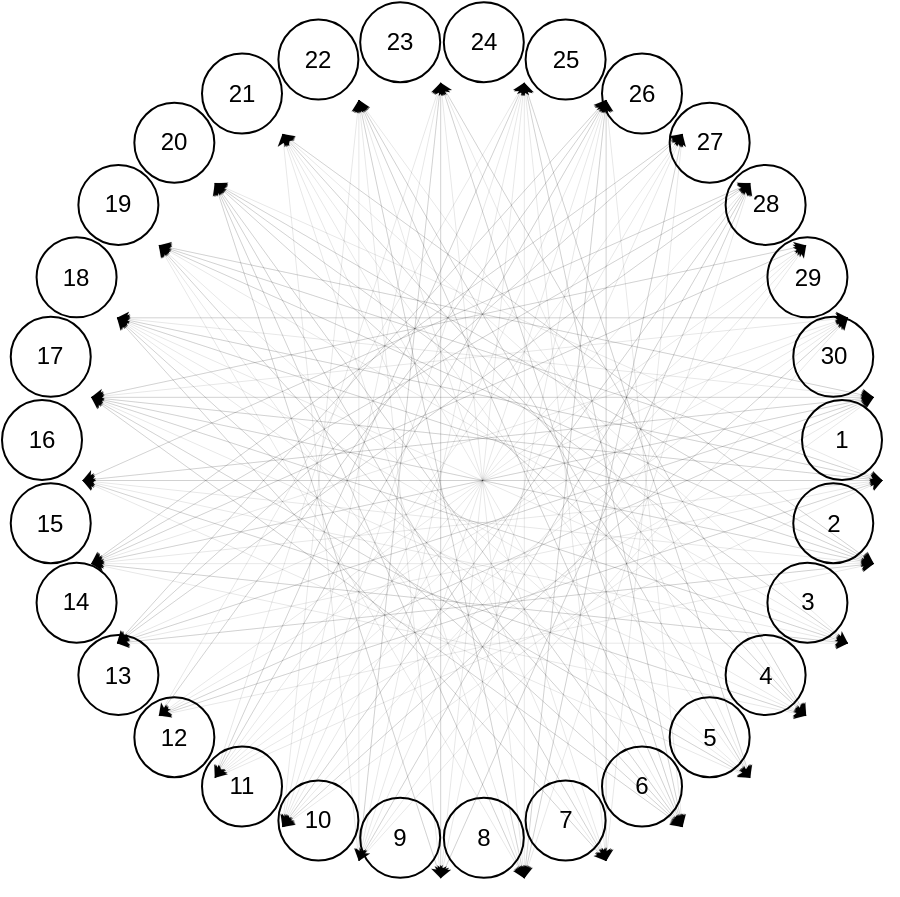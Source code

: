 <mxfile version="21.6.8" type="github">
  <diagram id="G4P6LVn_tdNzB0rgpYjd" name="第 2 页">
    <mxGraphModel dx="1434" dy="678" grid="1" gridSize="10" guides="1" tooltips="1" connect="1" arrows="1" fold="1" page="1" pageScale="1" pageWidth="827" pageHeight="1169" math="0" shadow="0">
      <root>
        <mxCell id="0" />
        <mxCell id="1" parent="0" />
        <mxCell id="_AEby4im_TMSWhvR3xSp-1" value="" style="group" parent="1" vertex="1" connectable="0">
          <mxGeometry x="30" y="31.096" width="440" height="437.809" as="geometry" />
        </mxCell>
        <mxCell id="G0SLlKrIvwMYq-acm65V-2" value="1" style="ellipse;whiteSpace=wrap;html=1;aspect=fixed;" parent="_AEby4im_TMSWhvR3xSp-1" vertex="1">
          <mxGeometry x="400" y="198.904" width="40" height="40" as="geometry" />
        </mxCell>
        <mxCell id="G0SLlKrIvwMYq-acm65V-3" value="2" style="ellipse;whiteSpace=wrap;html=1;aspect=fixed;" parent="_AEby4im_TMSWhvR3xSp-1" vertex="1">
          <mxGeometry x="395.63" y="240.487" width="40" height="40" as="geometry" />
        </mxCell>
        <mxCell id="G0SLlKrIvwMYq-acm65V-4" value="3" style="ellipse;whiteSpace=wrap;html=1;aspect=fixed;" parent="_AEby4im_TMSWhvR3xSp-1" vertex="1">
          <mxGeometry x="382.709" y="280.252" width="40" height="40" as="geometry" />
        </mxCell>
        <mxCell id="G0SLlKrIvwMYq-acm65V-5" value="4" style="ellipse;whiteSpace=wrap;html=1;aspect=fixed;" parent="_AEby4im_TMSWhvR3xSp-1" vertex="1">
          <mxGeometry x="361.803" y="316.461" width="40" height="40" as="geometry" />
        </mxCell>
        <mxCell id="G0SLlKrIvwMYq-acm65V-6" value="5" style="ellipse;whiteSpace=wrap;html=1;aspect=fixed;" parent="_AEby4im_TMSWhvR3xSp-1" vertex="1">
          <mxGeometry x="333.826" y="347.533" width="40" height="40" as="geometry" />
        </mxCell>
        <mxCell id="G0SLlKrIvwMYq-acm65V-7" value="6" style="ellipse;whiteSpace=wrap;html=1;aspect=fixed;" parent="_AEby4im_TMSWhvR3xSp-1" vertex="1">
          <mxGeometry x="300" y="372.109" width="40" height="40" as="geometry" />
        </mxCell>
        <mxCell id="G0SLlKrIvwMYq-acm65V-8" value="7" style="ellipse;whiteSpace=wrap;html=1;aspect=fixed;" parent="_AEby4im_TMSWhvR3xSp-1" vertex="1">
          <mxGeometry x="261.803" y="389.116" width="40" height="40" as="geometry" />
        </mxCell>
        <mxCell id="G0SLlKrIvwMYq-acm65V-9" value="8" style="ellipse;whiteSpace=wrap;html=1;aspect=fixed;" parent="_AEby4im_TMSWhvR3xSp-1" vertex="1">
          <mxGeometry x="220.906" y="397.809" width="40" height="40" as="geometry" />
        </mxCell>
        <mxCell id="G0SLlKrIvwMYq-acm65V-10" value="9" style="ellipse;whiteSpace=wrap;html=1;aspect=fixed;" parent="_AEby4im_TMSWhvR3xSp-1" vertex="1">
          <mxGeometry x="179.094" y="397.809" width="40" height="40" as="geometry" />
        </mxCell>
        <mxCell id="G0SLlKrIvwMYq-acm65V-11" value="10" style="ellipse;whiteSpace=wrap;html=1;aspect=fixed;" parent="_AEby4im_TMSWhvR3xSp-1" vertex="1">
          <mxGeometry x="138.197" y="389.116" width="40" height="40" as="geometry" />
        </mxCell>
        <mxCell id="G0SLlKrIvwMYq-acm65V-12" value="11" style="ellipse;whiteSpace=wrap;html=1;aspect=fixed;" parent="_AEby4im_TMSWhvR3xSp-1" vertex="1">
          <mxGeometry x="100.0" y="372.109" width="40" height="40" as="geometry" />
        </mxCell>
        <mxCell id="G0SLlKrIvwMYq-acm65V-13" value="12" style="ellipse;whiteSpace=wrap;html=1;aspect=fixed;" parent="_AEby4im_TMSWhvR3xSp-1" vertex="1">
          <mxGeometry x="66.174" y="347.533" width="40" height="40" as="geometry" />
        </mxCell>
        <mxCell id="G0SLlKrIvwMYq-acm65V-14" value="13" style="ellipse;whiteSpace=wrap;html=1;aspect=fixed;" parent="_AEby4im_TMSWhvR3xSp-1" vertex="1">
          <mxGeometry x="38.197" y="316.461" width="40" height="40" as="geometry" />
        </mxCell>
        <mxCell id="G0SLlKrIvwMYq-acm65V-15" value="14" style="ellipse;whiteSpace=wrap;html=1;aspect=fixed;" parent="_AEby4im_TMSWhvR3xSp-1" vertex="1">
          <mxGeometry x="17.291" y="280.252" width="40" height="40" as="geometry" />
        </mxCell>
        <mxCell id="G0SLlKrIvwMYq-acm65V-16" value="15" style="ellipse;whiteSpace=wrap;html=1;aspect=fixed;" parent="_AEby4im_TMSWhvR3xSp-1" vertex="1">
          <mxGeometry x="4.37" y="240.487" width="40" height="40" as="geometry" />
        </mxCell>
        <mxCell id="G0SLlKrIvwMYq-acm65V-17" value="16" style="ellipse;whiteSpace=wrap;html=1;aspect=fixed;" parent="_AEby4im_TMSWhvR3xSp-1" vertex="1">
          <mxGeometry y="198.904" width="40" height="40" as="geometry" />
        </mxCell>
        <mxCell id="G0SLlKrIvwMYq-acm65V-18" value="17" style="ellipse;whiteSpace=wrap;html=1;aspect=fixed;" parent="_AEby4im_TMSWhvR3xSp-1" vertex="1">
          <mxGeometry x="4.37" y="157.322" width="40" height="40" as="geometry" />
        </mxCell>
        <mxCell id="G0SLlKrIvwMYq-acm65V-19" value="18" style="ellipse;whiteSpace=wrap;html=1;aspect=fixed;" parent="_AEby4im_TMSWhvR3xSp-1" vertex="1">
          <mxGeometry x="17.291" y="117.557" width="40" height="40" as="geometry" />
        </mxCell>
        <mxCell id="G0SLlKrIvwMYq-acm65V-20" value="19" style="ellipse;whiteSpace=wrap;html=1;aspect=fixed;" parent="_AEby4im_TMSWhvR3xSp-1" vertex="1">
          <mxGeometry x="38.197" y="81.347" width="40" height="40" as="geometry" />
        </mxCell>
        <mxCell id="G0SLlKrIvwMYq-acm65V-21" value="20" style="ellipse;whiteSpace=wrap;html=1;aspect=fixed;" parent="_AEby4im_TMSWhvR3xSp-1" vertex="1">
          <mxGeometry x="66.174" y="50.275" width="40" height="40" as="geometry" />
        </mxCell>
        <mxCell id="G0SLlKrIvwMYq-acm65V-22" value="21" style="ellipse;whiteSpace=wrap;html=1;aspect=fixed;" parent="_AEby4im_TMSWhvR3xSp-1" vertex="1">
          <mxGeometry x="100.0" y="25.699" width="40" height="40" as="geometry" />
        </mxCell>
        <mxCell id="G0SLlKrIvwMYq-acm65V-23" value="22" style="ellipse;whiteSpace=wrap;html=1;aspect=fixed;" parent="_AEby4im_TMSWhvR3xSp-1" vertex="1">
          <mxGeometry x="138.197" y="8.693" width="40" height="40" as="geometry" />
        </mxCell>
        <mxCell id="G0SLlKrIvwMYq-acm65V-24" value="23" style="ellipse;whiteSpace=wrap;html=1;aspect=fixed;" parent="_AEby4im_TMSWhvR3xSp-1" vertex="1">
          <mxGeometry x="179.094" width="40" height="40" as="geometry" />
        </mxCell>
        <mxCell id="G0SLlKrIvwMYq-acm65V-25" value="24" style="ellipse;whiteSpace=wrap;html=1;aspect=fixed;" parent="_AEby4im_TMSWhvR3xSp-1" vertex="1">
          <mxGeometry x="220.906" width="40" height="40" as="geometry" />
        </mxCell>
        <mxCell id="G0SLlKrIvwMYq-acm65V-26" value="25" style="ellipse;whiteSpace=wrap;html=1;aspect=fixed;" parent="_AEby4im_TMSWhvR3xSp-1" vertex="1">
          <mxGeometry x="261.803" y="8.693" width="40" height="40" as="geometry" />
        </mxCell>
        <mxCell id="G0SLlKrIvwMYq-acm65V-27" value="26" style="ellipse;whiteSpace=wrap;html=1;aspect=fixed;" parent="_AEby4im_TMSWhvR3xSp-1" vertex="1">
          <mxGeometry x="300" y="25.699" width="40" height="40" as="geometry" />
        </mxCell>
        <mxCell id="G0SLlKrIvwMYq-acm65V-28" value="27" style="ellipse;whiteSpace=wrap;html=1;aspect=fixed;" parent="_AEby4im_TMSWhvR3xSp-1" vertex="1">
          <mxGeometry x="333.826" y="50.275" width="40" height="40" as="geometry" />
        </mxCell>
        <mxCell id="G0SLlKrIvwMYq-acm65V-29" value="28" style="ellipse;whiteSpace=wrap;html=1;aspect=fixed;" parent="_AEby4im_TMSWhvR3xSp-1" vertex="1">
          <mxGeometry x="361.803" y="81.347" width="40" height="40" as="geometry" />
        </mxCell>
        <mxCell id="G0SLlKrIvwMYq-acm65V-30" value="29" style="ellipse;whiteSpace=wrap;html=1;aspect=fixed;" parent="_AEby4im_TMSWhvR3xSp-1" vertex="1">
          <mxGeometry x="382.709" y="117.557" width="40" height="40" as="geometry" />
        </mxCell>
        <mxCell id="G0SLlKrIvwMYq-acm65V-31" value="30" style="ellipse;whiteSpace=wrap;html=1;aspect=fixed;" parent="_AEby4im_TMSWhvR3xSp-1" vertex="1">
          <mxGeometry x="395.63" y="157.322" width="40" height="40" as="geometry" />
        </mxCell>
    
    <mxCell id="VBgXbtqYkseOgTcg2eTX-2" value="" style="endArrow=classic;html=1;rounded=0;strokeWidth=0;" edge="1" parent="1">
        <mxGeometry width="50" height="50" relative="1" as="geometry">
            <mxPoint x="470.0" y="270.0" as="sourcePoint" />
            <mxPoint x="70.0" y="270.0" as="targetPoint" />
        </mxGeometry>
    </mxCell>
    
    <mxCell id="VBgXbtqYkseOgTcg2eTX-3" value="" style="endArrow=classic;html=1;rounded=0;strokeWidth=0;" edge="1" parent="1">
        <mxGeometry width="50" height="50" relative="1" as="geometry">
            <mxPoint x="470.0" y="270.0" as="sourcePoint" />
            <mxPoint x="74.37" y="228.418" as="targetPoint" />
        </mxGeometry>
    </mxCell>
    
    <mxCell id="VBgXbtqYkseOgTcg2eTX-4" value="" style="endArrow=classic;html=1;rounded=0;strokeWidth=0;" edge="1" parent="1">
        <mxGeometry width="50" height="50" relative="1" as="geometry">
            <mxPoint x="470.0" y="270.0" as="sourcePoint" />
            <mxPoint x="74.37" y="311.582" as="targetPoint" />
        </mxGeometry>
    </mxCell>
    
    <mxCell id="VBgXbtqYkseOgTcg2eTX-5" value="" style="endArrow=classic;html=1;rounded=0;strokeWidth=0;" edge="1" parent="1">
        <mxGeometry width="50" height="50" relative="1" as="geometry">
            <mxPoint x="470.0" y="270.0" as="sourcePoint" />
            <mxPoint x="87.291" y="188.653" as="targetPoint" />
        </mxGeometry>
    </mxCell>
    
    <mxCell id="VBgXbtqYkseOgTcg2eTX-6" value="" style="endArrow=classic;html=1;rounded=0;strokeWidth=0;" edge="1" parent="1">
        <mxGeometry width="50" height="50" relative="1" as="geometry">
            <mxPoint x="470.0" y="270.0" as="sourcePoint" />
            <mxPoint x="87.291" y="351.347" as="targetPoint" />
        </mxGeometry>
    </mxCell>
    
    <mxCell id="VBgXbtqYkseOgTcg2eTX-7" value="" style="endArrow=classic;html=1;rounded=0;strokeWidth=0;" edge="1" parent="1">
        <mxGeometry width="50" height="50" relative="1" as="geometry">
            <mxPoint x="470.0" y="270.0" as="sourcePoint" />
            <mxPoint x="108.197" y="152.443" as="targetPoint" />
        </mxGeometry>
    </mxCell>
    
    <mxCell id="VBgXbtqYkseOgTcg2eTX-8" value="" style="endArrow=classic;html=1;rounded=0;strokeWidth=0;" edge="1" parent="1">
        <mxGeometry width="50" height="50" relative="1" as="geometry">
            <mxPoint x="470.0" y="270.0" as="sourcePoint" />
            <mxPoint x="108.197" y="387.557" as="targetPoint" />
        </mxGeometry>
    </mxCell>
    
    <mxCell id="VBgXbtqYkseOgTcg2eTX-9" value="" style="endArrow=classic;html=1;rounded=0;strokeWidth=0;" edge="1" parent="1">
        <mxGeometry width="50" height="50" relative="1" as="geometry">
            <mxPoint x="470.0" y="270.0" as="sourcePoint" />
            <mxPoint x="136.174" y="121.371" as="targetPoint" />
        </mxGeometry>
    </mxCell>
    
    <mxCell id="VBgXbtqYkseOgTcg2eTX-10" value="" style="endArrow=classic;html=1;rounded=0;strokeWidth=0;" edge="1" parent="1">
        <mxGeometry width="50" height="50" relative="1" as="geometry">
            <mxPoint x="465.63" y="311.582" as="sourcePoint" />
            <mxPoint x="74.37" y="228.418" as="targetPoint" />
        </mxGeometry>
    </mxCell>
    
    <mxCell id="VBgXbtqYkseOgTcg2eTX-11" value="" style="endArrow=classic;html=1;rounded=0;strokeWidth=0;" edge="1" parent="1">
        <mxGeometry width="50" height="50" relative="1" as="geometry">
            <mxPoint x="465.63" y="311.582" as="sourcePoint" />
            <mxPoint x="87.291" y="188.653" as="targetPoint" />
        </mxGeometry>
    </mxCell>
    
    <mxCell id="VBgXbtqYkseOgTcg2eTX-12" value="" style="endArrow=classic;html=1;rounded=0;strokeWidth=0;" edge="1" parent="1">
        <mxGeometry width="50" height="50" relative="1" as="geometry">
            <mxPoint x="465.63" y="311.582" as="sourcePoint" />
            <mxPoint x="70.0" y="270.0" as="targetPoint" />
        </mxGeometry>
    </mxCell>
    
    <mxCell id="VBgXbtqYkseOgTcg2eTX-13" value="" style="endArrow=classic;html=1;rounded=0;strokeWidth=0;" edge="1" parent="1">
        <mxGeometry width="50" height="50" relative="1" as="geometry">
            <mxPoint x="465.63" y="311.582" as="sourcePoint" />
            <mxPoint x="108.197" y="152.443" as="targetPoint" />
        </mxGeometry>
    </mxCell>
    
    <mxCell id="VBgXbtqYkseOgTcg2eTX-14" value="" style="endArrow=classic;html=1;rounded=0;strokeWidth=0;" edge="1" parent="1">
        <mxGeometry width="50" height="50" relative="1" as="geometry">
            <mxPoint x="465.63" y="311.582" as="sourcePoint" />
            <mxPoint x="136.174" y="121.371" as="targetPoint" />
        </mxGeometry>
    </mxCell>
    
    <mxCell id="VBgXbtqYkseOgTcg2eTX-15" value="" style="endArrow=classic;html=1;rounded=0;strokeWidth=0;" edge="1" parent="1">
        <mxGeometry width="50" height="50" relative="1" as="geometry">
            <mxPoint x="465.63" y="311.582" as="sourcePoint" />
            <mxPoint x="87.291" y="351.347" as="targetPoint" />
        </mxGeometry>
    </mxCell>
    
    <mxCell id="VBgXbtqYkseOgTcg2eTX-16" value="" style="endArrow=classic;html=1;rounded=0;strokeWidth=0;" edge="1" parent="1">
        <mxGeometry width="50" height="50" relative="1" as="geometry">
            <mxPoint x="465.63" y="311.582" as="sourcePoint" />
            <mxPoint x="170.0" y="96.795" as="targetPoint" />
        </mxGeometry>
    </mxCell>
    
    <mxCell id="VBgXbtqYkseOgTcg2eTX-17" value="" style="endArrow=classic;html=1;rounded=0;strokeWidth=0;" edge="1" parent="1">
        <mxGeometry width="50" height="50" relative="1" as="geometry">
            <mxPoint x="452.709" y="351.347" as="sourcePoint" />
            <mxPoint x="87.291" y="188.653" as="targetPoint" />
        </mxGeometry>
    </mxCell>
    
    <mxCell id="VBgXbtqYkseOgTcg2eTX-18" value="" style="endArrow=classic;html=1;rounded=0;strokeWidth=0;" edge="1" parent="1">
        <mxGeometry width="50" height="50" relative="1" as="geometry">
            <mxPoint x="452.709" y="351.347" as="sourcePoint" />
            <mxPoint x="108.197" y="152.443" as="targetPoint" />
        </mxGeometry>
    </mxCell>
    
    <mxCell id="VBgXbtqYkseOgTcg2eTX-19" value="" style="endArrow=classic;html=1;rounded=0;strokeWidth=0;" edge="1" parent="1">
        <mxGeometry width="50" height="50" relative="1" as="geometry">
            <mxPoint x="452.709" y="351.347" as="sourcePoint" />
            <mxPoint x="74.37" y="228.418" as="targetPoint" />
        </mxGeometry>
    </mxCell>
    
    <mxCell id="VBgXbtqYkseOgTcg2eTX-20" value="" style="endArrow=classic;html=1;rounded=0;strokeWidth=0;" edge="1" parent="1">
        <mxGeometry width="50" height="50" relative="1" as="geometry">
            <mxPoint x="452.709" y="351.347" as="sourcePoint" />
            <mxPoint x="136.174" y="121.371" as="targetPoint" />
        </mxGeometry>
    </mxCell>
    
    <mxCell id="VBgXbtqYkseOgTcg2eTX-21" value="" style="endArrow=classic;html=1;rounded=0;strokeWidth=0;" edge="1" parent="1">
        <mxGeometry width="50" height="50" relative="1" as="geometry">
            <mxPoint x="452.709" y="351.347" as="sourcePoint" />
            <mxPoint x="170.0" y="96.795" as="targetPoint" />
        </mxGeometry>
    </mxCell>
    
    <mxCell id="VBgXbtqYkseOgTcg2eTX-22" value="" style="endArrow=classic;html=1;rounded=0;strokeWidth=0;" edge="1" parent="1">
        <mxGeometry width="50" height="50" relative="1" as="geometry">
            <mxPoint x="452.709" y="351.347" as="sourcePoint" />
            <mxPoint x="74.37" y="311.582" as="targetPoint" />
        </mxGeometry>
    </mxCell>
    
    <mxCell id="VBgXbtqYkseOgTcg2eTX-23" value="" style="endArrow=classic;html=1;rounded=0;strokeWidth=0;" edge="1" parent="1">
        <mxGeometry width="50" height="50" relative="1" as="geometry">
            <mxPoint x="431.803" y="387.557" as="sourcePoint" />
            <mxPoint x="136.174" y="121.371" as="targetPoint" />
        </mxGeometry>
    </mxCell>
    
    <mxCell id="VBgXbtqYkseOgTcg2eTX-24" value="" style="endArrow=classic;html=1;rounded=0;strokeWidth=0;" edge="1" parent="1">
        <mxGeometry width="50" height="50" relative="1" as="geometry">
            <mxPoint x="431.803" y="387.557" as="sourcePoint" />
            <mxPoint x="87.291" y="188.653" as="targetPoint" />
        </mxGeometry>
    </mxCell>
    
    <mxCell id="VBgXbtqYkseOgTcg2eTX-25" value="" style="endArrow=classic;html=1;rounded=0;strokeWidth=0;" edge="1" parent="1">
        <mxGeometry width="50" height="50" relative="1" as="geometry">
            <mxPoint x="431.803" y="387.557" as="sourcePoint" />
            <mxPoint x="170.0" y="96.795" as="targetPoint" />
        </mxGeometry>
    </mxCell>
    
    <mxCell id="VBgXbtqYkseOgTcg2eTX-26" value="" style="endArrow=classic;html=1;rounded=0;strokeWidth=0;" edge="1" parent="1">
        <mxGeometry width="50" height="50" relative="1" as="geometry">
            <mxPoint x="431.803" y="387.557" as="sourcePoint" />
            <mxPoint x="70.0" y="270.0" as="targetPoint" />
        </mxGeometry>
    </mxCell>
    
    <mxCell id="VBgXbtqYkseOgTcg2eTX-27" value="" style="endArrow=classic;html=1;rounded=0;strokeWidth=0;" edge="1" parent="1">
        <mxGeometry width="50" height="50" relative="1" as="geometry">
            <mxPoint x="431.803" y="387.557" as="sourcePoint" />
            <mxPoint x="249.094" y="71.096" as="targetPoint" />
        </mxGeometry>
    </mxCell>
    
    <mxCell id="VBgXbtqYkseOgTcg2eTX-28" value="" style="endArrow=classic;html=1;rounded=0;strokeWidth=0;" edge="1" parent="1">
        <mxGeometry width="50" height="50" relative="1" as="geometry">
            <mxPoint x="403.826" y="418.629" as="sourcePoint" />
            <mxPoint x="170.0" y="96.795" as="targetPoint" />
        </mxGeometry>
    </mxCell>
    
    <mxCell id="VBgXbtqYkseOgTcg2eTX-29" value="" style="endArrow=classic;html=1;rounded=0;strokeWidth=0;" edge="1" parent="1">
        <mxGeometry width="50" height="50" relative="1" as="geometry">
            <mxPoint x="403.826" y="418.629" as="sourcePoint" />
            <mxPoint x="108.197" y="152.443" as="targetPoint" />
        </mxGeometry>
    </mxCell>
    
    <mxCell id="VBgXbtqYkseOgTcg2eTX-30" value="" style="endArrow=classic;html=1;rounded=0;strokeWidth=0;" edge="1" parent="1">
        <mxGeometry width="50" height="50" relative="1" as="geometry">
            <mxPoint x="403.826" y="418.629" as="sourcePoint" />
            <mxPoint x="208.197" y="79.789" as="targetPoint" />
        </mxGeometry>
    </mxCell>
    
    <mxCell id="VBgXbtqYkseOgTcg2eTX-31" value="" style="endArrow=classic;html=1;rounded=0;strokeWidth=0;" edge="1" parent="1">
        <mxGeometry width="50" height="50" relative="1" as="geometry">
            <mxPoint x="403.826" y="418.629" as="sourcePoint" />
            <mxPoint x="74.37" y="228.418" as="targetPoint" />
        </mxGeometry>
    </mxCell>
    
    <mxCell id="VBgXbtqYkseOgTcg2eTX-32" value="" style="endArrow=classic;html=1;rounded=0;strokeWidth=0;" edge="1" parent="1">
        <mxGeometry width="50" height="50" relative="1" as="geometry">
            <mxPoint x="403.826" y="418.629" as="sourcePoint" />
            <mxPoint x="290.906" y="71.096" as="targetPoint" />
        </mxGeometry>
    </mxCell>
    
    <mxCell id="VBgXbtqYkseOgTcg2eTX-33" value="" style="endArrow=classic;html=1;rounded=0;strokeWidth=0;" edge="1" parent="1">
        <mxGeometry width="50" height="50" relative="1" as="geometry">
            <mxPoint x="403.826" y="418.629" as="sourcePoint" />
            <mxPoint x="70.0" y="270.0" as="targetPoint" />
        </mxGeometry>
    </mxCell>
    
    <mxCell id="VBgXbtqYkseOgTcg2eTX-34" value="" style="endArrow=classic;html=1;rounded=0;strokeWidth=0;" edge="1" parent="1">
        <mxGeometry width="50" height="50" relative="1" as="geometry">
            <mxPoint x="370.0" y="443.205" as="sourcePoint" />
            <mxPoint x="208.197" y="79.789" as="targetPoint" />
        </mxGeometry>
    </mxCell>
    
    <mxCell id="VBgXbtqYkseOgTcg2eTX-35" value="" style="endArrow=classic;html=1;rounded=0;strokeWidth=0;" edge="1" parent="1">
        <mxGeometry width="50" height="50" relative="1" as="geometry">
            <mxPoint x="370.0" y="443.205" as="sourcePoint" />
            <mxPoint x="136.174" y="121.371" as="targetPoint" />
        </mxGeometry>
    </mxCell>
    
    <mxCell id="VBgXbtqYkseOgTcg2eTX-36" value="" style="endArrow=classic;html=1;rounded=0;strokeWidth=0;" edge="1" parent="1">
        <mxGeometry width="50" height="50" relative="1" as="geometry">
            <mxPoint x="370.0" y="443.205" as="sourcePoint" />
            <mxPoint x="249.094" y="71.096" as="targetPoint" />
        </mxGeometry>
    </mxCell>
    
    <mxCell id="VBgXbtqYkseOgTcg2eTX-37" value="" style="endArrow=classic;html=1;rounded=0;strokeWidth=0;" edge="1" parent="1">
        <mxGeometry width="50" height="50" relative="1" as="geometry">
            <mxPoint x="370.0" y="443.205" as="sourcePoint" />
            <mxPoint x="108.197" y="152.443" as="targetPoint" />
        </mxGeometry>
    </mxCell>
    
    <mxCell id="VBgXbtqYkseOgTcg2eTX-38" value="" style="endArrow=classic;html=1;rounded=0;strokeWidth=0;" edge="1" parent="1">
        <mxGeometry width="50" height="50" relative="1" as="geometry">
            <mxPoint x="370.0" y="443.205" as="sourcePoint" />
            <mxPoint x="290.906" y="71.096" as="targetPoint" />
        </mxGeometry>
    </mxCell>
    
    <mxCell id="VBgXbtqYkseOgTcg2eTX-39" value="" style="endArrow=classic;html=1;rounded=0;strokeWidth=0;" edge="1" parent="1">
        <mxGeometry width="50" height="50" relative="1" as="geometry">
            <mxPoint x="370.0" y="443.205" as="sourcePoint" />
            <mxPoint x="87.291" y="188.653" as="targetPoint" />
        </mxGeometry>
    </mxCell>
    
    <mxCell id="VBgXbtqYkseOgTcg2eTX-40" value="" style="endArrow=classic;html=1;rounded=0;strokeWidth=0;" edge="1" parent="1">
        <mxGeometry width="50" height="50" relative="1" as="geometry">
            <mxPoint x="370.0" y="443.205" as="sourcePoint" />
            <mxPoint x="331.803" y="79.789" as="targetPoint" />
        </mxGeometry>
    </mxCell>
    
    <mxCell id="VBgXbtqYkseOgTcg2eTX-41" value="" style="endArrow=classic;html=1;rounded=0;strokeWidth=0;" edge="1" parent="1">
        <mxGeometry width="50" height="50" relative="1" as="geometry">
            <mxPoint x="370.0" y="443.205" as="sourcePoint" />
            <mxPoint x="74.37" y="228.418" as="targetPoint" />
        </mxGeometry>
    </mxCell>
    
    <mxCell id="VBgXbtqYkseOgTcg2eTX-42" value="" style="endArrow=classic;html=1;rounded=0;strokeWidth=0;" edge="1" parent="1">
        <mxGeometry width="50" height="50" relative="1" as="geometry">
            <mxPoint x="331.803" y="460.211" as="sourcePoint" />
            <mxPoint x="208.197" y="79.789" as="targetPoint" />
        </mxGeometry>
    </mxCell>
    
    <mxCell id="VBgXbtqYkseOgTcg2eTX-43" value="" style="endArrow=classic;html=1;rounded=0;strokeWidth=0;" edge="1" parent="1">
        <mxGeometry width="50" height="50" relative="1" as="geometry">
            <mxPoint x="331.803" y="460.211" as="sourcePoint" />
            <mxPoint x="136.174" y="121.371" as="targetPoint" />
        </mxGeometry>
    </mxCell>
    
    <mxCell id="VBgXbtqYkseOgTcg2eTX-44" value="" style="endArrow=classic;html=1;rounded=0;strokeWidth=0;" edge="1" parent="1">
        <mxGeometry width="50" height="50" relative="1" as="geometry">
            <mxPoint x="331.803" y="460.211" as="sourcePoint" />
            <mxPoint x="331.803" y="79.789" as="targetPoint" />
        </mxGeometry>
    </mxCell>
    
    <mxCell id="VBgXbtqYkseOgTcg2eTX-45" value="" style="endArrow=classic;html=1;rounded=0;strokeWidth=0;" edge="1" parent="1">
        <mxGeometry width="50" height="50" relative="1" as="geometry">
            <mxPoint x="331.803" y="460.211" as="sourcePoint" />
            <mxPoint x="108.197" y="152.443" as="targetPoint" />
        </mxGeometry>
    </mxCell>
    
    <mxCell id="VBgXbtqYkseOgTcg2eTX-46" value="" style="endArrow=classic;html=1;rounded=0;strokeWidth=0;" edge="1" parent="1">
        <mxGeometry width="50" height="50" relative="1" as="geometry">
            <mxPoint x="331.803" y="460.211" as="sourcePoint" />
            <mxPoint x="87.291" y="188.653" as="targetPoint" />
        </mxGeometry>
    </mxCell>
    
    <mxCell id="VBgXbtqYkseOgTcg2eTX-47" value="" style="endArrow=classic;html=1;rounded=0;strokeWidth=0;" edge="1" parent="1">
        <mxGeometry width="50" height="50" relative="1" as="geometry">
            <mxPoint x="290.906" y="468.904" as="sourcePoint" />
            <mxPoint x="208.197" y="79.789" as="targetPoint" />
        </mxGeometry>
    </mxCell>
    
    <mxCell id="VBgXbtqYkseOgTcg2eTX-48" value="" style="endArrow=classic;html=1;rounded=0;strokeWidth=0;" edge="1" parent="1">
        <mxGeometry width="50" height="50" relative="1" as="geometry">
            <mxPoint x="290.906" y="468.904" as="sourcePoint" />
            <mxPoint x="331.803" y="79.789" as="targetPoint" />
        </mxGeometry>
    </mxCell>
    
    <mxCell id="VBgXbtqYkseOgTcg2eTX-49" value="" style="endArrow=classic;html=1;rounded=0;strokeWidth=0;" edge="1" parent="1">
        <mxGeometry width="50" height="50" relative="1" as="geometry">
            <mxPoint x="290.906" y="468.904" as="sourcePoint" />
            <mxPoint x="136.174" y="121.371" as="targetPoint" />
        </mxGeometry>
    </mxCell>
    
    <mxCell id="VBgXbtqYkseOgTcg2eTX-50" value="" style="endArrow=classic;html=1;rounded=0;strokeWidth=0;" edge="1" parent="1">
        <mxGeometry width="50" height="50" relative="1" as="geometry">
            <mxPoint x="290.906" y="468.904" as="sourcePoint" />
            <mxPoint x="370.0" y="96.795" as="targetPoint" />
        </mxGeometry>
    </mxCell>
    
    <mxCell id="VBgXbtqYkseOgTcg2eTX-51" value="" style="endArrow=classic;html=1;rounded=0;strokeWidth=0;" edge="1" parent="1">
        <mxGeometry width="50" height="50" relative="1" as="geometry">
            <mxPoint x="290.906" y="468.904" as="sourcePoint" />
            <mxPoint x="403.826" y="121.371" as="targetPoint" />
        </mxGeometry>
    </mxCell>
    
    <mxCell id="VBgXbtqYkseOgTcg2eTX-52" value="" style="endArrow=classic;html=1;rounded=0;strokeWidth=0;" edge="1" parent="1">
        <mxGeometry width="50" height="50" relative="1" as="geometry">
            <mxPoint x="249.094" y="468.904" as="sourcePoint" />
            <mxPoint x="290.906" y="71.096" as="targetPoint" />
        </mxGeometry>
    </mxCell>
    
    <mxCell id="VBgXbtqYkseOgTcg2eTX-53" value="" style="endArrow=classic;html=1;rounded=0;strokeWidth=0;" edge="1" parent="1">
        <mxGeometry width="50" height="50" relative="1" as="geometry">
            <mxPoint x="249.094" y="468.904" as="sourcePoint" />
            <mxPoint x="249.094" y="71.096" as="targetPoint" />
        </mxGeometry>
    </mxCell>
    
    <mxCell id="VBgXbtqYkseOgTcg2eTX-54" value="" style="endArrow=classic;html=1;rounded=0;strokeWidth=0;" edge="1" parent="1">
        <mxGeometry width="50" height="50" relative="1" as="geometry">
            <mxPoint x="249.094" y="468.904" as="sourcePoint" />
            <mxPoint x="208.197" y="79.789" as="targetPoint" />
        </mxGeometry>
    </mxCell>
    
    <mxCell id="VBgXbtqYkseOgTcg2eTX-55" value="" style="endArrow=classic;html=1;rounded=0;strokeWidth=0;" edge="1" parent="1">
        <mxGeometry width="50" height="50" relative="1" as="geometry">
            <mxPoint x="249.094" y="468.904" as="sourcePoint" />
            <mxPoint x="403.826" y="121.371" as="targetPoint" />
        </mxGeometry>
    </mxCell>
    
    <mxCell id="VBgXbtqYkseOgTcg2eTX-56" value="" style="endArrow=classic;html=1;rounded=0;strokeWidth=0;" edge="1" parent="1">
        <mxGeometry width="50" height="50" relative="1" as="geometry">
            <mxPoint x="249.094" y="468.904" as="sourcePoint" />
            <mxPoint x="136.174" y="121.371" as="targetPoint" />
        </mxGeometry>
    </mxCell>
    
    <mxCell id="VBgXbtqYkseOgTcg2eTX-57" value="" style="endArrow=classic;html=1;rounded=0;strokeWidth=0;" edge="1" parent="1">
        <mxGeometry width="50" height="50" relative="1" as="geometry">
            <mxPoint x="208.197" y="460.211" as="sourcePoint" />
            <mxPoint x="331.803" y="79.789" as="targetPoint" />
        </mxGeometry>
    </mxCell>
    
    <mxCell id="VBgXbtqYkseOgTcg2eTX-58" value="" style="endArrow=classic;html=1;rounded=0;strokeWidth=0;" edge="1" parent="1">
        <mxGeometry width="50" height="50" relative="1" as="geometry">
            <mxPoint x="208.197" y="460.211" as="sourcePoint" />
            <mxPoint x="370.0" y="96.795" as="targetPoint" />
        </mxGeometry>
    </mxCell>
    
    <mxCell id="VBgXbtqYkseOgTcg2eTX-59" value="" style="endArrow=classic;html=1;rounded=0;strokeWidth=0;" edge="1" parent="1">
        <mxGeometry width="50" height="50" relative="1" as="geometry">
            <mxPoint x="208.197" y="460.211" as="sourcePoint" />
            <mxPoint x="249.094" y="71.096" as="targetPoint" />
        </mxGeometry>
    </mxCell>
    
    <mxCell id="VBgXbtqYkseOgTcg2eTX-60" value="" style="endArrow=classic;html=1;rounded=0;strokeWidth=0;" edge="1" parent="1">
        <mxGeometry width="50" height="50" relative="1" as="geometry">
            <mxPoint x="208.197" y="460.211" as="sourcePoint" />
            <mxPoint x="403.826" y="121.371" as="targetPoint" />
        </mxGeometry>
    </mxCell>
    
    <mxCell id="VBgXbtqYkseOgTcg2eTX-61" value="" style="endArrow=classic;html=1;rounded=0;strokeWidth=0;" edge="1" parent="1">
        <mxGeometry width="50" height="50" relative="1" as="geometry">
            <mxPoint x="208.197" y="460.211" as="sourcePoint" />
            <mxPoint x="431.803" y="152.443" as="targetPoint" />
        </mxGeometry>
    </mxCell>
    
    <mxCell id="VBgXbtqYkseOgTcg2eTX-62" value="" style="endArrow=classic;html=1;rounded=0;strokeWidth=0;" edge="1" parent="1">
        <mxGeometry width="50" height="50" relative="1" as="geometry">
            <mxPoint x="208.197" y="460.211" as="sourcePoint" />
            <mxPoint x="208.197" y="79.789" as="targetPoint" />
        </mxGeometry>
    </mxCell>
    
    <mxCell id="VBgXbtqYkseOgTcg2eTX-63" value="" style="endArrow=classic;html=1;rounded=0;strokeWidth=0;" edge="1" parent="1">
        <mxGeometry width="50" height="50" relative="1" as="geometry">
            <mxPoint x="208.197" y="460.211" as="sourcePoint" />
            <mxPoint x="452.709" y="188.653" as="targetPoint" />
        </mxGeometry>
    </mxCell>
    
    <mxCell id="VBgXbtqYkseOgTcg2eTX-64" value="" style="endArrow=classic;html=1;rounded=0;strokeWidth=0;" edge="1" parent="1">
        <mxGeometry width="50" height="50" relative="1" as="geometry">
            <mxPoint x="208.197" y="460.211" as="sourcePoint" />
            <mxPoint x="170.0" y="96.795" as="targetPoint" />
        </mxGeometry>
    </mxCell>
    
    <mxCell id="VBgXbtqYkseOgTcg2eTX-65" value="" style="endArrow=classic;html=1;rounded=0;strokeWidth=0;" edge="1" parent="1">
        <mxGeometry width="50" height="50" relative="1" as="geometry">
            <mxPoint x="170.0" y="443.205" as="sourcePoint" />
            <mxPoint x="370.0" y="96.795" as="targetPoint" />
        </mxGeometry>
    </mxCell>
    
    <mxCell id="VBgXbtqYkseOgTcg2eTX-66" value="" style="endArrow=classic;html=1;rounded=0;strokeWidth=0;" edge="1" parent="1">
        <mxGeometry width="50" height="50" relative="1" as="geometry">
            <mxPoint x="170.0" y="443.205" as="sourcePoint" />
            <mxPoint x="403.826" y="121.371" as="targetPoint" />
        </mxGeometry>
    </mxCell>
    
    <mxCell id="VBgXbtqYkseOgTcg2eTX-67" value="" style="endArrow=classic;html=1;rounded=0;strokeWidth=0;" edge="1" parent="1">
        <mxGeometry width="50" height="50" relative="1" as="geometry">
            <mxPoint x="170.0" y="443.205" as="sourcePoint" />
            <mxPoint x="452.709" y="188.653" as="targetPoint" />
        </mxGeometry>
    </mxCell>
    
    <mxCell id="VBgXbtqYkseOgTcg2eTX-68" value="" style="endArrow=classic;html=1;rounded=0;strokeWidth=0;" edge="1" parent="1">
        <mxGeometry width="50" height="50" relative="1" as="geometry">
            <mxPoint x="170.0" y="443.205" as="sourcePoint" />
            <mxPoint x="249.094" y="71.096" as="targetPoint" />
        </mxGeometry>
    </mxCell>
    
    <mxCell id="VBgXbtqYkseOgTcg2eTX-69" value="" style="endArrow=classic;html=1;rounded=0;strokeWidth=0;" edge="1" parent="1">
        <mxGeometry width="50" height="50" relative="1" as="geometry">
            <mxPoint x="170.0" y="443.205" as="sourcePoint" />
            <mxPoint x="208.197" y="79.789" as="targetPoint" />
        </mxGeometry>
    </mxCell>
    
    <mxCell id="VBgXbtqYkseOgTcg2eTX-70" value="" style="endArrow=classic;html=1;rounded=0;strokeWidth=0;" edge="1" parent="1">
        <mxGeometry width="50" height="50" relative="1" as="geometry">
            <mxPoint x="136.174" y="418.629" as="sourcePoint" />
            <mxPoint x="370.0" y="96.795" as="targetPoint" />
        </mxGeometry>
    </mxCell>
    
    <mxCell id="VBgXbtqYkseOgTcg2eTX-71" value="" style="endArrow=classic;html=1;rounded=0;strokeWidth=0;" edge="1" parent="1">
        <mxGeometry width="50" height="50" relative="1" as="geometry">
            <mxPoint x="136.174" y="418.629" as="sourcePoint" />
            <mxPoint x="452.709" y="188.653" as="targetPoint" />
        </mxGeometry>
    </mxCell>
    
    <mxCell id="VBgXbtqYkseOgTcg2eTX-72" value="" style="endArrow=classic;html=1;rounded=0;strokeWidth=0;" edge="1" parent="1">
        <mxGeometry width="50" height="50" relative="1" as="geometry">
            <mxPoint x="136.174" y="418.629" as="sourcePoint" />
            <mxPoint x="331.803" y="79.789" as="targetPoint" />
        </mxGeometry>
    </mxCell>
    
    <mxCell id="VBgXbtqYkseOgTcg2eTX-73" value="" style="endArrow=classic;html=1;rounded=0;strokeWidth=0;" edge="1" parent="1">
        <mxGeometry width="50" height="50" relative="1" as="geometry">
            <mxPoint x="136.174" y="418.629" as="sourcePoint" />
            <mxPoint x="290.906" y="71.096" as="targetPoint" />
        </mxGeometry>
    </mxCell>
    
    <mxCell id="VBgXbtqYkseOgTcg2eTX-74" value="" style="endArrow=classic;html=1;rounded=0;strokeWidth=0;" edge="1" parent="1">
        <mxGeometry width="50" height="50" relative="1" as="geometry">
            <mxPoint x="136.174" y="418.629" as="sourcePoint" />
            <mxPoint x="465.63" y="228.418" as="targetPoint" />
        </mxGeometry>
    </mxCell>
    
    <mxCell id="VBgXbtqYkseOgTcg2eTX-75" value="" style="endArrow=classic;html=1;rounded=0;strokeWidth=0;" edge="1" parent="1">
        <mxGeometry width="50" height="50" relative="1" as="geometry">
            <mxPoint x="136.174" y="418.629" as="sourcePoint" />
            <mxPoint x="249.094" y="71.096" as="targetPoint" />
        </mxGeometry>
    </mxCell>
    
    <mxCell id="VBgXbtqYkseOgTcg2eTX-76" value="" style="endArrow=classic;html=1;rounded=0;strokeWidth=0;" edge="1" parent="1">
        <mxGeometry width="50" height="50" relative="1" as="geometry">
            <mxPoint x="136.174" y="418.629" as="sourcePoint" />
            <mxPoint x="470.0" y="270.0" as="targetPoint" />
        </mxGeometry>
    </mxCell>
    
    <mxCell id="VBgXbtqYkseOgTcg2eTX-77" value="" style="endArrow=classic;html=1;rounded=0;strokeWidth=0;" edge="1" parent="1">
        <mxGeometry width="50" height="50" relative="1" as="geometry">
            <mxPoint x="108.197" y="387.557" as="sourcePoint" />
            <mxPoint x="431.803" y="152.443" as="targetPoint" />
        </mxGeometry>
    </mxCell>
    
    <mxCell id="VBgXbtqYkseOgTcg2eTX-78" value="" style="endArrow=classic;html=1;rounded=0;strokeWidth=0;" edge="1" parent="1">
        <mxGeometry width="50" height="50" relative="1" as="geometry">
            <mxPoint x="108.197" y="387.557" as="sourcePoint" />
            <mxPoint x="465.63" y="228.418" as="targetPoint" />
        </mxGeometry>
    </mxCell>
    
    <mxCell id="VBgXbtqYkseOgTcg2eTX-79" value="" style="endArrow=classic;html=1;rounded=0;strokeWidth=0;" edge="1" parent="1">
        <mxGeometry width="50" height="50" relative="1" as="geometry">
            <mxPoint x="108.197" y="387.557" as="sourcePoint" />
            <mxPoint x="331.803" y="79.789" as="targetPoint" />
        </mxGeometry>
    </mxCell>
    
    <mxCell id="VBgXbtqYkseOgTcg2eTX-80" value="" style="endArrow=classic;html=1;rounded=0;strokeWidth=0;" edge="1" parent="1">
        <mxGeometry width="50" height="50" relative="1" as="geometry">
            <mxPoint x="108.197" y="387.557" as="sourcePoint" />
            <mxPoint x="470.0" y="270.0" as="targetPoint" />
        </mxGeometry>
    </mxCell>
    
    <mxCell id="VBgXbtqYkseOgTcg2eTX-81" value="" style="endArrow=classic;html=1;rounded=0;strokeWidth=0;" edge="1" parent="1">
        <mxGeometry width="50" height="50" relative="1" as="geometry">
            <mxPoint x="108.197" y="387.557" as="sourcePoint" />
            <mxPoint x="465.63" y="311.582" as="targetPoint" />
        </mxGeometry>
    </mxCell>
    
    <mxCell id="VBgXbtqYkseOgTcg2eTX-82" value="" style="endArrow=classic;html=1;rounded=0;strokeWidth=0;" edge="1" parent="1">
        <mxGeometry width="50" height="50" relative="1" as="geometry">
            <mxPoint x="108.197" y="387.557" as="sourcePoint" />
            <mxPoint x="290.906" y="71.096" as="targetPoint" />
        </mxGeometry>
    </mxCell>
    
    <mxCell id="VBgXbtqYkseOgTcg2eTX-83" value="" style="endArrow=classic;html=1;rounded=0;strokeWidth=0;" edge="1" parent="1">
        <mxGeometry width="50" height="50" relative="1" as="geometry">
            <mxPoint x="87.291" y="351.347" as="sourcePoint" />
            <mxPoint x="452.709" y="188.653" as="targetPoint" />
        </mxGeometry>
    </mxCell>
    
    <mxCell id="VBgXbtqYkseOgTcg2eTX-84" value="" style="endArrow=classic;html=1;rounded=0;strokeWidth=0;" edge="1" parent="1">
        <mxGeometry width="50" height="50" relative="1" as="geometry">
            <mxPoint x="87.291" y="351.347" as="sourcePoint" />
            <mxPoint x="465.63" y="228.418" as="targetPoint" />
        </mxGeometry>
    </mxCell>
    
    <mxCell id="VBgXbtqYkseOgTcg2eTX-85" value="" style="endArrow=classic;html=1;rounded=0;strokeWidth=0;" edge="1" parent="1">
        <mxGeometry width="50" height="50" relative="1" as="geometry">
            <mxPoint x="87.291" y="351.347" as="sourcePoint" />
            <mxPoint x="403.826" y="121.371" as="targetPoint" />
        </mxGeometry>
    </mxCell>
    
    <mxCell id="VBgXbtqYkseOgTcg2eTX-86" value="" style="endArrow=classic;html=1;rounded=0;strokeWidth=0;" edge="1" parent="1">
        <mxGeometry width="50" height="50" relative="1" as="geometry">
            <mxPoint x="87.291" y="351.347" as="sourcePoint" />
            <mxPoint x="465.63" y="311.582" as="targetPoint" />
        </mxGeometry>
    </mxCell>
    
    <mxCell id="VBgXbtqYkseOgTcg2eTX-87" value="" style="endArrow=classic;html=1;rounded=0;strokeWidth=0;" edge="1" parent="1">
        <mxGeometry width="50" height="50" relative="1" as="geometry">
            <mxPoint x="87.291" y="351.347" as="sourcePoint" />
            <mxPoint x="370.0" y="96.795" as="targetPoint" />
        </mxGeometry>
    </mxCell>
    
    <mxCell id="VBgXbtqYkseOgTcg2eTX-88" value="" style="endArrow=classic;html=1;rounded=0;strokeWidth=0;" edge="1" parent="1">
        <mxGeometry width="50" height="50" relative="1" as="geometry">
            <mxPoint x="87.291" y="351.347" as="sourcePoint" />
            <mxPoint x="331.803" y="79.789" as="targetPoint" />
        </mxGeometry>
    </mxCell>
    
    <mxCell id="VBgXbtqYkseOgTcg2eTX-89" value="" style="endArrow=classic;html=1;rounded=0;strokeWidth=0;" edge="1" parent="1">
        <mxGeometry width="50" height="50" relative="1" as="geometry">
            <mxPoint x="87.291" y="351.347" as="sourcePoint" />
            <mxPoint x="452.709" y="351.347" as="targetPoint" />
        </mxGeometry>
    </mxCell>
    
    <mxCell id="VBgXbtqYkseOgTcg2eTX-90" value="" style="endArrow=classic;html=1;rounded=0;strokeWidth=0;" edge="1" parent="1">
        <mxGeometry width="50" height="50" relative="1" as="geometry">
            <mxPoint x="74.37" y="311.582" as="sourcePoint" />
            <mxPoint x="465.63" y="228.418" as="targetPoint" />
        </mxGeometry>
    </mxCell>
    
    <mxCell id="VBgXbtqYkseOgTcg2eTX-91" value="" style="endArrow=classic;html=1;rounded=0;strokeWidth=0;" edge="1" parent="1">
        <mxGeometry width="50" height="50" relative="1" as="geometry">
            <mxPoint x="74.37" y="311.582" as="sourcePoint" />
            <mxPoint x="452.709" y="188.653" as="targetPoint" />
        </mxGeometry>
    </mxCell>
    
    <mxCell id="VBgXbtqYkseOgTcg2eTX-92" value="" style="endArrow=classic;html=1;rounded=0;strokeWidth=0;" edge="1" parent="1">
        <mxGeometry width="50" height="50" relative="1" as="geometry">
            <mxPoint x="74.37" y="311.582" as="sourcePoint" />
            <mxPoint x="465.63" y="311.582" as="targetPoint" />
        </mxGeometry>
    </mxCell>
    
    <mxCell id="VBgXbtqYkseOgTcg2eTX-93" value="" style="endArrow=classic;html=1;rounded=0;strokeWidth=0;" edge="1" parent="1">
        <mxGeometry width="50" height="50" relative="1" as="geometry">
            <mxPoint x="74.37" y="311.582" as="sourcePoint" />
            <mxPoint x="431.803" y="152.443" as="targetPoint" />
        </mxGeometry>
    </mxCell>
    
    <mxCell id="VBgXbtqYkseOgTcg2eTX-94" value="" style="endArrow=classic;html=1;rounded=0;strokeWidth=0;" edge="1" parent="1">
        <mxGeometry width="50" height="50" relative="1" as="geometry">
            <mxPoint x="74.37" y="311.582" as="sourcePoint" />
            <mxPoint x="403.826" y="121.371" as="targetPoint" />
        </mxGeometry>
    </mxCell>
    
    <mxCell id="VBgXbtqYkseOgTcg2eTX-95" value="" style="endArrow=classic;html=1;rounded=0;strokeWidth=0;" edge="1" parent="1">
        <mxGeometry width="50" height="50" relative="1" as="geometry">
            <mxPoint x="74.37" y="311.582" as="sourcePoint" />
            <mxPoint x="452.709" y="351.347" as="targetPoint" />
        </mxGeometry>
    </mxCell>
    
    <mxCell id="VBgXbtqYkseOgTcg2eTX-96" value="" style="endArrow=classic;html=1;rounded=0;strokeWidth=0;" edge="1" parent="1">
        <mxGeometry width="50" height="50" relative="1" as="geometry">
            <mxPoint x="74.37" y="311.582" as="sourcePoint" />
            <mxPoint x="431.803" y="387.557" as="targetPoint" />
        </mxGeometry>
    </mxCell>
    
    <mxCell id="VBgXbtqYkseOgTcg2eTX-97" value="" style="endArrow=classic;html=1;rounded=0;strokeWidth=0;" edge="1" parent="1">
        <mxGeometry width="50" height="50" relative="1" as="geometry">
            <mxPoint x="74.37" y="311.582" as="sourcePoint" />
            <mxPoint x="370.0" y="96.795" as="targetPoint" />
        </mxGeometry>
    </mxCell>
    
    <mxCell id="VBgXbtqYkseOgTcg2eTX-98" value="" style="endArrow=classic;html=1;rounded=0;strokeWidth=0;" edge="1" parent="1">
        <mxGeometry width="50" height="50" relative="1" as="geometry">
            <mxPoint x="70.0" y="270.0" as="sourcePoint" />
            <mxPoint x="470.0" y="270.0" as="targetPoint" />
        </mxGeometry>
    </mxCell>
    
    <mxCell id="VBgXbtqYkseOgTcg2eTX-99" value="" style="endArrow=classic;html=1;rounded=0;strokeWidth=0;" edge="1" parent="1">
        <mxGeometry width="50" height="50" relative="1" as="geometry">
            <mxPoint x="70.0" y="270.0" as="sourcePoint" />
            <mxPoint x="465.63" y="228.418" as="targetPoint" />
        </mxGeometry>
    </mxCell>
    
    <mxCell id="VBgXbtqYkseOgTcg2eTX-100" value="" style="endArrow=classic;html=1;rounded=0;strokeWidth=0;" edge="1" parent="1">
        <mxGeometry width="50" height="50" relative="1" as="geometry">
            <mxPoint x="70.0" y="270.0" as="sourcePoint" />
            <mxPoint x="452.709" y="351.347" as="targetPoint" />
        </mxGeometry>
    </mxCell>
    
    <mxCell id="VBgXbtqYkseOgTcg2eTX-101" value="" style="endArrow=classic;html=1;rounded=0;strokeWidth=0;" edge="1" parent="1">
        <mxGeometry width="50" height="50" relative="1" as="geometry">
            <mxPoint x="70.0" y="270.0" as="sourcePoint" />
            <mxPoint x="431.803" y="387.557" as="targetPoint" />
        </mxGeometry>
    </mxCell>
    
    <mxCell id="VBgXbtqYkseOgTcg2eTX-102" value="" style="endArrow=classic;html=1;rounded=0;strokeWidth=0;" edge="1" parent="1">
        <mxGeometry width="50" height="50" relative="1" as="geometry">
            <mxPoint x="70.0" y="270.0" as="sourcePoint" />
            <mxPoint x="403.826" y="121.371" as="targetPoint" />
        </mxGeometry>
    </mxCell>
    
    <mxCell id="VBgXbtqYkseOgTcg2eTX-103" value="" style="endArrow=classic;html=1;rounded=0;strokeWidth=0;" edge="1" parent="1">
        <mxGeometry width="50" height="50" relative="1" as="geometry">
            <mxPoint x="74.37" y="228.418" as="sourcePoint" />
            <mxPoint x="465.63" y="311.582" as="targetPoint" />
        </mxGeometry>
    </mxCell>
    
    <mxCell id="VBgXbtqYkseOgTcg2eTX-104" value="" style="endArrow=classic;html=1;rounded=0;strokeWidth=0;" edge="1" parent="1">
        <mxGeometry width="50" height="50" relative="1" as="geometry">
            <mxPoint x="74.37" y="228.418" as="sourcePoint" />
            <mxPoint x="470.0" y="270.0" as="targetPoint" />
        </mxGeometry>
    </mxCell>
    
    <mxCell id="VBgXbtqYkseOgTcg2eTX-105" value="" style="endArrow=classic;html=1;rounded=0;strokeWidth=0;" edge="1" parent="1">
        <mxGeometry width="50" height="50" relative="1" as="geometry">
            <mxPoint x="74.37" y="228.418" as="sourcePoint" />
            <mxPoint x="452.709" y="351.347" as="targetPoint" />
        </mxGeometry>
    </mxCell>
    
    <mxCell id="VBgXbtqYkseOgTcg2eTX-106" value="" style="endArrow=classic;html=1;rounded=0;strokeWidth=0;" edge="1" parent="1">
        <mxGeometry width="50" height="50" relative="1" as="geometry">
            <mxPoint x="74.37" y="228.418" as="sourcePoint" />
            <mxPoint x="465.63" y="228.418" as="targetPoint" />
        </mxGeometry>
    </mxCell>
    
    <mxCell id="VBgXbtqYkseOgTcg2eTX-107" value="" style="endArrow=classic;html=1;rounded=0;strokeWidth=0;" edge="1" parent="1">
        <mxGeometry width="50" height="50" relative="1" as="geometry">
            <mxPoint x="74.37" y="228.418" as="sourcePoint" />
            <mxPoint x="431.803" y="387.557" as="targetPoint" />
        </mxGeometry>
    </mxCell>
    
    <mxCell id="VBgXbtqYkseOgTcg2eTX-108" value="" style="endArrow=classic;html=1;rounded=0;strokeWidth=0;" edge="1" parent="1">
        <mxGeometry width="50" height="50" relative="1" as="geometry">
            <mxPoint x="74.37" y="228.418" as="sourcePoint" />
            <mxPoint x="452.709" y="188.653" as="targetPoint" />
        </mxGeometry>
    </mxCell>
    
    <mxCell id="VBgXbtqYkseOgTcg2eTX-109" value="" style="endArrow=classic;html=1;rounded=0;strokeWidth=0;" edge="1" parent="1">
        <mxGeometry width="50" height="50" relative="1" as="geometry">
            <mxPoint x="74.37" y="228.418" as="sourcePoint" />
            <mxPoint x="403.826" y="418.629" as="targetPoint" />
        </mxGeometry>
    </mxCell>
    
    <mxCell id="VBgXbtqYkseOgTcg2eTX-110" value="" style="endArrow=classic;html=1;rounded=0;strokeWidth=0;" edge="1" parent="1">
        <mxGeometry width="50" height="50" relative="1" as="geometry">
            <mxPoint x="74.37" y="228.418" as="sourcePoint" />
            <mxPoint x="431.803" y="152.443" as="targetPoint" />
        </mxGeometry>
    </mxCell>
    
    <mxCell id="VBgXbtqYkseOgTcg2eTX-111" value="" style="endArrow=classic;html=1;rounded=0;strokeWidth=0;" edge="1" parent="1">
        <mxGeometry width="50" height="50" relative="1" as="geometry">
            <mxPoint x="74.37" y="228.418" as="sourcePoint" />
            <mxPoint x="370.0" y="443.205" as="targetPoint" />
        </mxGeometry>
    </mxCell>
    
    <mxCell id="VBgXbtqYkseOgTcg2eTX-112" value="" style="endArrow=classic;html=1;rounded=0;strokeWidth=0;" edge="1" parent="1">
        <mxGeometry width="50" height="50" relative="1" as="geometry">
            <mxPoint x="87.291" y="188.653" as="sourcePoint" />
            <mxPoint x="465.63" y="311.582" as="targetPoint" />
        </mxGeometry>
    </mxCell>
    
    <mxCell id="VBgXbtqYkseOgTcg2eTX-113" value="" style="endArrow=classic;html=1;rounded=0;strokeWidth=0;" edge="1" parent="1">
        <mxGeometry width="50" height="50" relative="1" as="geometry">
            <mxPoint x="87.291" y="188.653" as="sourcePoint" />
            <mxPoint x="403.826" y="418.629" as="targetPoint" />
        </mxGeometry>
    </mxCell>
    
    <mxCell id="VBgXbtqYkseOgTcg2eTX-114" value="" style="endArrow=classic;html=1;rounded=0;strokeWidth=0;" edge="1" parent="1">
        <mxGeometry width="50" height="50" relative="1" as="geometry">
            <mxPoint x="87.291" y="188.653" as="sourcePoint" />
            <mxPoint x="470.0" y="270.0" as="targetPoint" />
        </mxGeometry>
    </mxCell>
    
    <mxCell id="VBgXbtqYkseOgTcg2eTX-115" value="" style="endArrow=classic;html=1;rounded=0;strokeWidth=0;" edge="1" parent="1">
        <mxGeometry width="50" height="50" relative="1" as="geometry">
            <mxPoint x="87.291" y="188.653" as="sourcePoint" />
            <mxPoint x="465.63" y="228.418" as="targetPoint" />
        </mxGeometry>
    </mxCell>
    
    <mxCell id="VBgXbtqYkseOgTcg2eTX-116" value="" style="endArrow=classic;html=1;rounded=0;strokeWidth=0;" edge="1" parent="1">
        <mxGeometry width="50" height="50" relative="1" as="geometry">
            <mxPoint x="87.291" y="188.653" as="sourcePoint" />
            <mxPoint x="370.0" y="443.205" as="targetPoint" />
        </mxGeometry>
    </mxCell>
    
    <mxCell id="VBgXbtqYkseOgTcg2eTX-117" value="" style="endArrow=classic;html=1;rounded=0;strokeWidth=0;" edge="1" parent="1">
        <mxGeometry width="50" height="50" relative="1" as="geometry">
            <mxPoint x="87.291" y="188.653" as="sourcePoint" />
            <mxPoint x="331.803" y="460.211" as="targetPoint" />
        </mxGeometry>
    </mxCell>
    
    <mxCell id="VBgXbtqYkseOgTcg2eTX-118" value="" style="endArrow=classic;html=1;rounded=0;strokeWidth=0;" edge="1" parent="1">
        <mxGeometry width="50" height="50" relative="1" as="geometry">
            <mxPoint x="87.291" y="188.653" as="sourcePoint" />
            <mxPoint x="452.709" y="188.653" as="targetPoint" />
        </mxGeometry>
    </mxCell>
    
    <mxCell id="VBgXbtqYkseOgTcg2eTX-119" value="" style="endArrow=classic;html=1;rounded=0;strokeWidth=0;" edge="1" parent="1">
        <mxGeometry width="50" height="50" relative="1" as="geometry">
            <mxPoint x="108.197" y="152.443" as="sourcePoint" />
            <mxPoint x="465.63" y="311.582" as="targetPoint" />
        </mxGeometry>
    </mxCell>
    
    <mxCell id="VBgXbtqYkseOgTcg2eTX-120" value="" style="endArrow=classic;html=1;rounded=0;strokeWidth=0;" edge="1" parent="1">
        <mxGeometry width="50" height="50" relative="1" as="geometry">
            <mxPoint x="108.197" y="152.443" as="sourcePoint" />
            <mxPoint x="370.0" y="443.205" as="targetPoint" />
        </mxGeometry>
    </mxCell>
    
    <mxCell id="VBgXbtqYkseOgTcg2eTX-121" value="" style="endArrow=classic;html=1;rounded=0;strokeWidth=0;" edge="1" parent="1">
        <mxGeometry width="50" height="50" relative="1" as="geometry">
            <mxPoint x="108.197" y="152.443" as="sourcePoint" />
            <mxPoint x="470.0" y="270.0" as="targetPoint" />
        </mxGeometry>
    </mxCell>
    
    <mxCell id="VBgXbtqYkseOgTcg2eTX-122" value="" style="endArrow=classic;html=1;rounded=0;strokeWidth=0;" edge="1" parent="1">
        <mxGeometry width="50" height="50" relative="1" as="geometry">
            <mxPoint x="108.197" y="152.443" as="sourcePoint" />
            <mxPoint x="465.63" y="228.418" as="targetPoint" />
        </mxGeometry>
    </mxCell>
    
    <mxCell id="VBgXbtqYkseOgTcg2eTX-123" value="" style="endArrow=classic;html=1;rounded=0;strokeWidth=0;" edge="1" parent="1">
        <mxGeometry width="50" height="50" relative="1" as="geometry">
            <mxPoint x="108.197" y="152.443" as="sourcePoint" />
            <mxPoint x="290.906" y="468.904" as="targetPoint" />
        </mxGeometry>
    </mxCell>
    
    <mxCell id="VBgXbtqYkseOgTcg2eTX-124" value="" style="endArrow=classic;html=1;rounded=0;strokeWidth=0;" edge="1" parent="1">
        <mxGeometry width="50" height="50" relative="1" as="geometry">
            <mxPoint x="136.174" y="121.371" as="sourcePoint" />
            <mxPoint x="431.803" y="387.557" as="targetPoint" />
        </mxGeometry>
    </mxCell>
    
    <mxCell id="VBgXbtqYkseOgTcg2eTX-125" value="" style="endArrow=classic;html=1;rounded=0;strokeWidth=0;" edge="1" parent="1">
        <mxGeometry width="50" height="50" relative="1" as="geometry">
            <mxPoint x="136.174" y="121.371" as="sourcePoint" />
            <mxPoint x="370.0" y="443.205" as="targetPoint" />
        </mxGeometry>
    </mxCell>
    
    <mxCell id="VBgXbtqYkseOgTcg2eTX-126" value="" style="endArrow=classic;html=1;rounded=0;strokeWidth=0;" edge="1" parent="1">
        <mxGeometry width="50" height="50" relative="1" as="geometry">
            <mxPoint x="136.174" y="121.371" as="sourcePoint" />
            <mxPoint x="331.803" y="460.211" as="targetPoint" />
        </mxGeometry>
    </mxCell>
    
    <mxCell id="VBgXbtqYkseOgTcg2eTX-127" value="" style="endArrow=classic;html=1;rounded=0;strokeWidth=0;" edge="1" parent="1">
        <mxGeometry width="50" height="50" relative="1" as="geometry">
            <mxPoint x="136.174" y="121.371" as="sourcePoint" />
            <mxPoint x="452.709" y="351.347" as="targetPoint" />
        </mxGeometry>
    </mxCell>
    
    <mxCell id="VBgXbtqYkseOgTcg2eTX-128" value="" style="endArrow=classic;html=1;rounded=0;strokeWidth=0;" edge="1" parent="1">
        <mxGeometry width="50" height="50" relative="1" as="geometry">
            <mxPoint x="136.174" y="121.371" as="sourcePoint" />
            <mxPoint x="290.906" y="468.904" as="targetPoint" />
        </mxGeometry>
    </mxCell>
    
    <mxCell id="VBgXbtqYkseOgTcg2eTX-129" value="" style="endArrow=classic;html=1;rounded=0;strokeWidth=0;" edge="1" parent="1">
        <mxGeometry width="50" height="50" relative="1" as="geometry">
            <mxPoint x="136.174" y="121.371" as="sourcePoint" />
            <mxPoint x="465.63" y="311.582" as="targetPoint" />
        </mxGeometry>
    </mxCell>
    
    <mxCell id="VBgXbtqYkseOgTcg2eTX-130" value="" style="endArrow=classic;html=1;rounded=0;strokeWidth=0;" edge="1" parent="1">
        <mxGeometry width="50" height="50" relative="1" as="geometry">
            <mxPoint x="136.174" y="121.371" as="sourcePoint" />
            <mxPoint x="249.094" y="468.904" as="targetPoint" />
        </mxGeometry>
    </mxCell>
    
    <mxCell id="VBgXbtqYkseOgTcg2eTX-131" value="" style="endArrow=classic;html=1;rounded=0;strokeWidth=0;" edge="1" parent="1">
        <mxGeometry width="50" height="50" relative="1" as="geometry">
            <mxPoint x="170.0" y="96.795" as="sourcePoint" />
            <mxPoint x="370.0" y="443.205" as="targetPoint" />
        </mxGeometry>
    </mxCell>
    
    <mxCell id="VBgXbtqYkseOgTcg2eTX-132" value="" style="endArrow=classic;html=1;rounded=0;strokeWidth=0;" edge="1" parent="1">
        <mxGeometry width="50" height="50" relative="1" as="geometry">
            <mxPoint x="170.0" y="96.795" as="sourcePoint" />
            <mxPoint x="331.803" y="460.211" as="targetPoint" />
        </mxGeometry>
    </mxCell>
    
    <mxCell id="VBgXbtqYkseOgTcg2eTX-133" value="" style="endArrow=classic;html=1;rounded=0;strokeWidth=0;" edge="1" parent="1">
        <mxGeometry width="50" height="50" relative="1" as="geometry">
            <mxPoint x="170.0" y="96.795" as="sourcePoint" />
            <mxPoint x="290.906" y="468.904" as="targetPoint" />
        </mxGeometry>
    </mxCell>
    
    <mxCell id="VBgXbtqYkseOgTcg2eTX-134" value="" style="endArrow=classic;html=1;rounded=0;strokeWidth=0;" edge="1" parent="1">
        <mxGeometry width="50" height="50" relative="1" as="geometry">
            <mxPoint x="170.0" y="96.795" as="sourcePoint" />
            <mxPoint x="431.803" y="387.557" as="targetPoint" />
        </mxGeometry>
    </mxCell>
    
    <mxCell id="VBgXbtqYkseOgTcg2eTX-135" value="" style="endArrow=classic;html=1;rounded=0;strokeWidth=0;" edge="1" parent="1">
        <mxGeometry width="50" height="50" relative="1" as="geometry">
            <mxPoint x="170.0" y="96.795" as="sourcePoint" />
            <mxPoint x="465.63" y="311.582" as="targetPoint" />
        </mxGeometry>
    </mxCell>
    
    <mxCell id="VBgXbtqYkseOgTcg2eTX-136" value="" style="endArrow=classic;html=1;rounded=0;strokeWidth=0;" edge="1" parent="1">
        <mxGeometry width="50" height="50" relative="1" as="geometry">
            <mxPoint x="208.197" y="79.789" as="sourcePoint" />
            <mxPoint x="290.906" y="468.904" as="targetPoint" />
        </mxGeometry>
    </mxCell>
    
    <mxCell id="VBgXbtqYkseOgTcg2eTX-137" value="" style="endArrow=classic;html=1;rounded=0;strokeWidth=0;" edge="1" parent="1">
        <mxGeometry width="50" height="50" relative="1" as="geometry">
            <mxPoint x="208.197" y="79.789" as="sourcePoint" />
            <mxPoint x="370.0" y="443.205" as="targetPoint" />
        </mxGeometry>
    </mxCell>
    
    <mxCell id="VBgXbtqYkseOgTcg2eTX-138" value="" style="endArrow=classic;html=1;rounded=0;strokeWidth=0;" edge="1" parent="1">
        <mxGeometry width="50" height="50" relative="1" as="geometry">
            <mxPoint x="208.197" y="79.789" as="sourcePoint" />
            <mxPoint x="403.826" y="418.629" as="targetPoint" />
        </mxGeometry>
    </mxCell>
    
    <mxCell id="VBgXbtqYkseOgTcg2eTX-139" value="" style="endArrow=classic;html=1;rounded=0;strokeWidth=0;" edge="1" parent="1">
        <mxGeometry width="50" height="50" relative="1" as="geometry">
            <mxPoint x="208.197" y="79.789" as="sourcePoint" />
            <mxPoint x="431.803" y="387.557" as="targetPoint" />
        </mxGeometry>
    </mxCell>
    
    <mxCell id="VBgXbtqYkseOgTcg2eTX-140" value="" style="endArrow=classic;html=1;rounded=0;strokeWidth=0;" edge="1" parent="1">
        <mxGeometry width="50" height="50" relative="1" as="geometry">
            <mxPoint x="249.094" y="71.096" as="sourcePoint" />
            <mxPoint x="290.906" y="468.904" as="targetPoint" />
        </mxGeometry>
    </mxCell>
    
    <mxCell id="VBgXbtqYkseOgTcg2eTX-141" value="" style="endArrow=classic;html=1;rounded=0;strokeWidth=0;" edge="1" parent="1">
        <mxGeometry width="50" height="50" relative="1" as="geometry">
            <mxPoint x="249.094" y="71.096" as="sourcePoint" />
            <mxPoint x="249.094" y="468.904" as="targetPoint" />
        </mxGeometry>
    </mxCell>
    
    <mxCell id="VBgXbtqYkseOgTcg2eTX-142" value="" style="endArrow=classic;html=1;rounded=0;strokeWidth=0;" edge="1" parent="1">
        <mxGeometry width="50" height="50" relative="1" as="geometry">
            <mxPoint x="249.094" y="71.096" as="sourcePoint" />
            <mxPoint x="208.197" y="460.211" as="targetPoint" />
        </mxGeometry>
    </mxCell>
    
    <mxCell id="VBgXbtqYkseOgTcg2eTX-143" value="" style="endArrow=classic;html=1;rounded=0;strokeWidth=0;" edge="1" parent="1">
        <mxGeometry width="50" height="50" relative="1" as="geometry">
            <mxPoint x="249.094" y="71.096" as="sourcePoint" />
            <mxPoint x="370.0" y="443.205" as="targetPoint" />
        </mxGeometry>
    </mxCell>
    
    <mxCell id="VBgXbtqYkseOgTcg2eTX-144" value="" style="endArrow=classic;html=1;rounded=0;strokeWidth=0;" edge="1" parent="1">
        <mxGeometry width="50" height="50" relative="1" as="geometry">
            <mxPoint x="249.094" y="71.096" as="sourcePoint" />
            <mxPoint x="403.826" y="418.629" as="targetPoint" />
        </mxGeometry>
    </mxCell>
    
    <mxCell id="VBgXbtqYkseOgTcg2eTX-145" value="" style="endArrow=classic;html=1;rounded=0;strokeWidth=0;" edge="1" parent="1">
        <mxGeometry width="50" height="50" relative="1" as="geometry">
            <mxPoint x="249.094" y="71.096" as="sourcePoint" />
            <mxPoint x="431.803" y="387.557" as="targetPoint" />
        </mxGeometry>
    </mxCell>
    
    <mxCell id="VBgXbtqYkseOgTcg2eTX-146" value="" style="endArrow=classic;html=1;rounded=0;strokeWidth=0;" edge="1" parent="1">
        <mxGeometry width="50" height="50" relative="1" as="geometry">
            <mxPoint x="290.906" y="71.096" as="sourcePoint" />
            <mxPoint x="290.906" y="468.904" as="targetPoint" />
        </mxGeometry>
    </mxCell>
    
    <mxCell id="VBgXbtqYkseOgTcg2eTX-147" value="" style="endArrow=classic;html=1;rounded=0;strokeWidth=0;" edge="1" parent="1">
        <mxGeometry width="50" height="50" relative="1" as="geometry">
            <mxPoint x="290.906" y="71.096" as="sourcePoint" />
            <mxPoint x="208.197" y="460.211" as="targetPoint" />
        </mxGeometry>
    </mxCell>
    
    <mxCell id="VBgXbtqYkseOgTcg2eTX-148" value="" style="endArrow=classic;html=1;rounded=0;strokeWidth=0;" edge="1" parent="1">
        <mxGeometry width="50" height="50" relative="1" as="geometry">
            <mxPoint x="290.906" y="71.096" as="sourcePoint" />
            <mxPoint x="331.803" y="460.211" as="targetPoint" />
        </mxGeometry>
    </mxCell>
    
    <mxCell id="VBgXbtqYkseOgTcg2eTX-149" value="" style="endArrow=classic;html=1;rounded=0;strokeWidth=0;" edge="1" parent="1">
        <mxGeometry width="50" height="50" relative="1" as="geometry">
            <mxPoint x="290.906" y="71.096" as="sourcePoint" />
            <mxPoint x="170.0" y="443.205" as="targetPoint" />
        </mxGeometry>
    </mxCell>
    
    <mxCell id="VBgXbtqYkseOgTcg2eTX-150" value="" style="endArrow=classic;html=1;rounded=0;strokeWidth=0;" edge="1" parent="1">
        <mxGeometry width="50" height="50" relative="1" as="geometry">
            <mxPoint x="290.906" y="71.096" as="sourcePoint" />
            <mxPoint x="370.0" y="443.205" as="targetPoint" />
        </mxGeometry>
    </mxCell>
    
    <mxCell id="VBgXbtqYkseOgTcg2eTX-151" value="" style="endArrow=classic;html=1;rounded=0;strokeWidth=0;" edge="1" parent="1">
        <mxGeometry width="50" height="50" relative="1" as="geometry">
            <mxPoint x="290.906" y="71.096" as="sourcePoint" />
            <mxPoint x="136.174" y="418.629" as="targetPoint" />
        </mxGeometry>
    </mxCell>
    
    <mxCell id="VBgXbtqYkseOgTcg2eTX-152" value="" style="endArrow=classic;html=1;rounded=0;strokeWidth=0;" edge="1" parent="1">
        <mxGeometry width="50" height="50" relative="1" as="geometry">
            <mxPoint x="290.906" y="71.096" as="sourcePoint" />
            <mxPoint x="403.826" y="418.629" as="targetPoint" />
        </mxGeometry>
    </mxCell>
    
    <mxCell id="VBgXbtqYkseOgTcg2eTX-153" value="" style="endArrow=classic;html=1;rounded=0;strokeWidth=0;" edge="1" parent="1">
        <mxGeometry width="50" height="50" relative="1" as="geometry">
            <mxPoint x="331.803" y="79.789" as="sourcePoint" />
            <mxPoint x="249.094" y="468.904" as="targetPoint" />
        </mxGeometry>
    </mxCell>
    
    <mxCell id="VBgXbtqYkseOgTcg2eTX-154" value="" style="endArrow=classic;html=1;rounded=0;strokeWidth=0;" edge="1" parent="1">
        <mxGeometry width="50" height="50" relative="1" as="geometry">
            <mxPoint x="331.803" y="79.789" as="sourcePoint" />
            <mxPoint x="170.0" y="443.205" as="targetPoint" />
        </mxGeometry>
    </mxCell>
    
    <mxCell id="VBgXbtqYkseOgTcg2eTX-155" value="" style="endArrow=classic;html=1;rounded=0;strokeWidth=0;" edge="1" parent="1">
        <mxGeometry width="50" height="50" relative="1" as="geometry">
            <mxPoint x="331.803" y="79.789" as="sourcePoint" />
            <mxPoint x="290.906" y="468.904" as="targetPoint" />
        </mxGeometry>
    </mxCell>
    
    <mxCell id="VBgXbtqYkseOgTcg2eTX-156" value="" style="endArrow=classic;html=1;rounded=0;strokeWidth=0;" edge="1" parent="1">
        <mxGeometry width="50" height="50" relative="1" as="geometry">
            <mxPoint x="331.803" y="79.789" as="sourcePoint" />
            <mxPoint x="136.174" y="418.629" as="targetPoint" />
        </mxGeometry>
    </mxCell>
    
    <mxCell id="VBgXbtqYkseOgTcg2eTX-157" value="" style="endArrow=classic;html=1;rounded=0;strokeWidth=0;" edge="1" parent="1">
        <mxGeometry width="50" height="50" relative="1" as="geometry">
            <mxPoint x="331.803" y="79.789" as="sourcePoint" />
            <mxPoint x="108.197" y="387.557" as="targetPoint" />
        </mxGeometry>
    </mxCell>
    
    <mxCell id="VBgXbtqYkseOgTcg2eTX-158" value="" style="endArrow=classic;html=1;rounded=0;strokeWidth=0;" edge="1" parent="1">
        <mxGeometry width="50" height="50" relative="1" as="geometry">
            <mxPoint x="331.803" y="79.789" as="sourcePoint" />
            <mxPoint x="331.803" y="460.211" as="targetPoint" />
        </mxGeometry>
    </mxCell>
    
    <mxCell id="VBgXbtqYkseOgTcg2eTX-159" value="" style="endArrow=classic;html=1;rounded=0;strokeWidth=0;" edge="1" parent="1">
        <mxGeometry width="50" height="50" relative="1" as="geometry">
            <mxPoint x="331.803" y="79.789" as="sourcePoint" />
            <mxPoint x="87.291" y="351.347" as="targetPoint" />
        </mxGeometry>
    </mxCell>
    
    <mxCell id="VBgXbtqYkseOgTcg2eTX-160" value="" style="endArrow=classic;html=1;rounded=0;strokeWidth=0;" edge="1" parent="1">
        <mxGeometry width="50" height="50" relative="1" as="geometry">
            <mxPoint x="370.0" y="96.795" as="sourcePoint" />
            <mxPoint x="290.906" y="468.904" as="targetPoint" />
        </mxGeometry>
    </mxCell>
    
    <mxCell id="VBgXbtqYkseOgTcg2eTX-161" value="" style="endArrow=classic;html=1;rounded=0;strokeWidth=0;" edge="1" parent="1">
        <mxGeometry width="50" height="50" relative="1" as="geometry">
            <mxPoint x="370.0" y="96.795" as="sourcePoint" />
            <mxPoint x="87.291" y="351.347" as="targetPoint" />
        </mxGeometry>
    </mxCell>
    
    <mxCell id="VBgXbtqYkseOgTcg2eTX-162" value="" style="endArrow=classic;html=1;rounded=0;strokeWidth=0;" edge="1" parent="1">
        <mxGeometry width="50" height="50" relative="1" as="geometry">
            <mxPoint x="370.0" y="96.795" as="sourcePoint" />
            <mxPoint x="74.37" y="311.582" as="targetPoint" />
        </mxGeometry>
    </mxCell>
    
    <mxCell id="VBgXbtqYkseOgTcg2eTX-163" value="" style="endArrow=classic;html=1;rounded=0;strokeWidth=0;" edge="1" parent="1">
        <mxGeometry width="50" height="50" relative="1" as="geometry">
            <mxPoint x="370.0" y="96.795" as="sourcePoint" />
            <mxPoint x="331.803" y="460.211" as="targetPoint" />
        </mxGeometry>
    </mxCell>
    
    <mxCell id="VBgXbtqYkseOgTcg2eTX-164" value="" style="endArrow=classic;html=1;rounded=0;strokeWidth=0;" edge="1" parent="1">
        <mxGeometry width="50" height="50" relative="1" as="geometry">
            <mxPoint x="403.826" y="121.371" as="sourcePoint" />
            <mxPoint x="136.174" y="418.629" as="targetPoint" />
        </mxGeometry>
    </mxCell>
    
    <mxCell id="VBgXbtqYkseOgTcg2eTX-165" value="" style="endArrow=classic;html=1;rounded=0;strokeWidth=0;" edge="1" parent="1">
        <mxGeometry width="50" height="50" relative="1" as="geometry">
            <mxPoint x="403.826" y="121.371" as="sourcePoint" />
            <mxPoint x="170.0" y="443.205" as="targetPoint" />
        </mxGeometry>
    </mxCell>
    
    <mxCell id="VBgXbtqYkseOgTcg2eTX-166" value="" style="endArrow=classic;html=1;rounded=0;strokeWidth=0;" edge="1" parent="1">
        <mxGeometry width="50" height="50" relative="1" as="geometry">
            <mxPoint x="403.826" y="121.371" as="sourcePoint" />
            <mxPoint x="87.291" y="351.347" as="targetPoint" />
        </mxGeometry>
    </mxCell>
    
    <mxCell id="VBgXbtqYkseOgTcg2eTX-167" value="" style="endArrow=classic;html=1;rounded=0;strokeWidth=0;" edge="1" parent="1">
        <mxGeometry width="50" height="50" relative="1" as="geometry">
            <mxPoint x="403.826" y="121.371" as="sourcePoint" />
            <mxPoint x="208.197" y="460.211" as="targetPoint" />
        </mxGeometry>
    </mxCell>
    
    <mxCell id="VBgXbtqYkseOgTcg2eTX-168" value="" style="endArrow=classic;html=1;rounded=0;strokeWidth=0;" edge="1" parent="1">
        <mxGeometry width="50" height="50" relative="1" as="geometry">
            <mxPoint x="403.826" y="121.371" as="sourcePoint" />
            <mxPoint x="74.37" y="311.582" as="targetPoint" />
        </mxGeometry>
    </mxCell>
    
    <mxCell id="VBgXbtqYkseOgTcg2eTX-169" value="" style="endArrow=classic;html=1;rounded=0;strokeWidth=0;" edge="1" parent="1">
        <mxGeometry width="50" height="50" relative="1" as="geometry">
            <mxPoint x="403.826" y="121.371" as="sourcePoint" />
            <mxPoint x="249.094" y="468.904" as="targetPoint" />
        </mxGeometry>
    </mxCell>
    
    <mxCell id="VBgXbtqYkseOgTcg2eTX-170" value="" style="endArrow=classic;html=1;rounded=0;strokeWidth=0;" edge="1" parent="1">
        <mxGeometry width="50" height="50" relative="1" as="geometry">
            <mxPoint x="403.826" y="121.371" as="sourcePoint" />
            <mxPoint x="70.0" y="270.0" as="targetPoint" />
        </mxGeometry>
    </mxCell>
    
    <mxCell id="VBgXbtqYkseOgTcg2eTX-171" value="" style="endArrow=classic;html=1;rounded=0;strokeWidth=0;" edge="1" parent="1">
        <mxGeometry width="50" height="50" relative="1" as="geometry">
            <mxPoint x="431.803" y="152.443" as="sourcePoint" />
            <mxPoint x="136.174" y="418.629" as="targetPoint" />
        </mxGeometry>
    </mxCell>
    
    <mxCell id="VBgXbtqYkseOgTcg2eTX-172" value="" style="endArrow=classic;html=1;rounded=0;strokeWidth=0;" edge="1" parent="1">
        <mxGeometry width="50" height="50" relative="1" as="geometry">
            <mxPoint x="431.803" y="152.443" as="sourcePoint" />
            <mxPoint x="74.37" y="311.582" as="targetPoint" />
        </mxGeometry>
    </mxCell>
    
    <mxCell id="VBgXbtqYkseOgTcg2eTX-173" value="" style="endArrow=classic;html=1;rounded=0;strokeWidth=0;" edge="1" parent="1">
        <mxGeometry width="50" height="50" relative="1" as="geometry">
            <mxPoint x="431.803" y="152.443" as="sourcePoint" />
            <mxPoint x="170.0" y="443.205" as="targetPoint" />
        </mxGeometry>
    </mxCell>
    
    <mxCell id="VBgXbtqYkseOgTcg2eTX-174" value="" style="endArrow=classic;html=1;rounded=0;strokeWidth=0;" edge="1" parent="1">
        <mxGeometry width="50" height="50" relative="1" as="geometry">
            <mxPoint x="431.803" y="152.443" as="sourcePoint" />
            <mxPoint x="74.37" y="228.418" as="targetPoint" />
        </mxGeometry>
    </mxCell>
    
    <mxCell id="VBgXbtqYkseOgTcg2eTX-175" value="" style="endArrow=classic;html=1;rounded=0;strokeWidth=0;" edge="1" parent="1">
        <mxGeometry width="50" height="50" relative="1" as="geometry">
            <mxPoint x="452.709" y="188.653" as="sourcePoint" />
            <mxPoint x="108.197" y="387.557" as="targetPoint" />
        </mxGeometry>
    </mxCell>
    
    <mxCell id="VBgXbtqYkseOgTcg2eTX-176" value="" style="endArrow=classic;html=1;rounded=0;strokeWidth=0;" edge="1" parent="1">
        <mxGeometry width="50" height="50" relative="1" as="geometry">
            <mxPoint x="452.709" y="188.653" as="sourcePoint" />
            <mxPoint x="170.0" y="443.205" as="targetPoint" />
        </mxGeometry>
    </mxCell>
    
    <mxCell id="VBgXbtqYkseOgTcg2eTX-177" value="" style="endArrow=classic;html=1;rounded=0;strokeWidth=0;" edge="1" parent="1">
        <mxGeometry width="50" height="50" relative="1" as="geometry">
            <mxPoint x="452.709" y="188.653" as="sourcePoint" />
            <mxPoint x="87.291" y="188.653" as="targetPoint" />
        </mxGeometry>
    </mxCell>
    
    <mxCell id="VBgXbtqYkseOgTcg2eTX-178" value="" style="endArrow=classic;html=1;rounded=0;strokeWidth=0;" edge="1" parent="1">
        <mxGeometry width="50" height="50" relative="1" as="geometry">
            <mxPoint x="465.63" y="228.418" as="sourcePoint" />
            <mxPoint x="74.37" y="311.582" as="targetPoint" />
        </mxGeometry>
    </mxCell>
    
    <mxCell id="VBgXbtqYkseOgTcg2eTX-179" value="" style="endArrow=classic;html=1;rounded=0;strokeWidth=0;" edge="1" parent="1">
        <mxGeometry width="50" height="50" relative="1" as="geometry">
            <mxPoint x="465.63" y="228.418" as="sourcePoint" />
            <mxPoint x="70.0" y="270.0" as="targetPoint" />
        </mxGeometry>
    </mxCell>
    
    <mxCell id="VBgXbtqYkseOgTcg2eTX-180" value="" style="endArrow=classic;html=1;rounded=0;strokeWidth=0;" edge="1" parent="1">
        <mxGeometry width="50" height="50" relative="1" as="geometry">
            <mxPoint x="465.63" y="228.418" as="sourcePoint" />
            <mxPoint x="87.291" y="351.347" as="targetPoint" />
        </mxGeometry>
    </mxCell>
    
    <mxCell id="VBgXbtqYkseOgTcg2eTX-181" value="" style="endArrow=classic;html=1;rounded=0;strokeWidth=0;" edge="1" parent="1">
        <mxGeometry width="50" height="50" relative="1" as="geometry">
            <mxPoint x="465.63" y="228.418" as="sourcePoint" />
            <mxPoint x="74.37" y="228.418" as="targetPoint" />
        </mxGeometry>
    </mxCell>
    
    <mxCell id="VBgXbtqYkseOgTcg2eTX-182" value="" style="endArrow=classic;html=1;rounded=0;strokeWidth=0;" edge="1" parent="1">
        <mxGeometry width="50" height="50" relative="1" as="geometry">
            <mxPoint x="465.63" y="228.418" as="sourcePoint" />
            <mxPoint x="108.197" y="387.557" as="targetPoint" />
        </mxGeometry>
    </mxCell>
    
    <mxCell id="VBgXbtqYkseOgTcg2eTX-183" value="" style="endArrow=classic;html=1;rounded=0;strokeWidth=0;" edge="1" parent="1">
        <mxGeometry width="50" height="50" relative="1" as="geometry">
            <mxPoint x="465.63" y="228.418" as="sourcePoint" />
            <mxPoint x="108.197" y="152.443" as="targetPoint" />
        </mxGeometry>
    </mxCell>
    
    <mxCell id="VBgXbtqYkseOgTcg2eTX-184" value="" style="endArrow=classic;html=1;rounded=0;strokeWidth=0;" edge="1" parent="1">
        <mxGeometry width="50" height="50" relative="1" as="geometry">
            <mxPoint x="465.63" y="228.418" as="sourcePoint" />
            <mxPoint x="170.0" y="443.205" as="targetPoint" />
        </mxGeometry>
    </mxCell>
      </root>
    </mxGraphModel>
  </diagram>
</mxfile>
